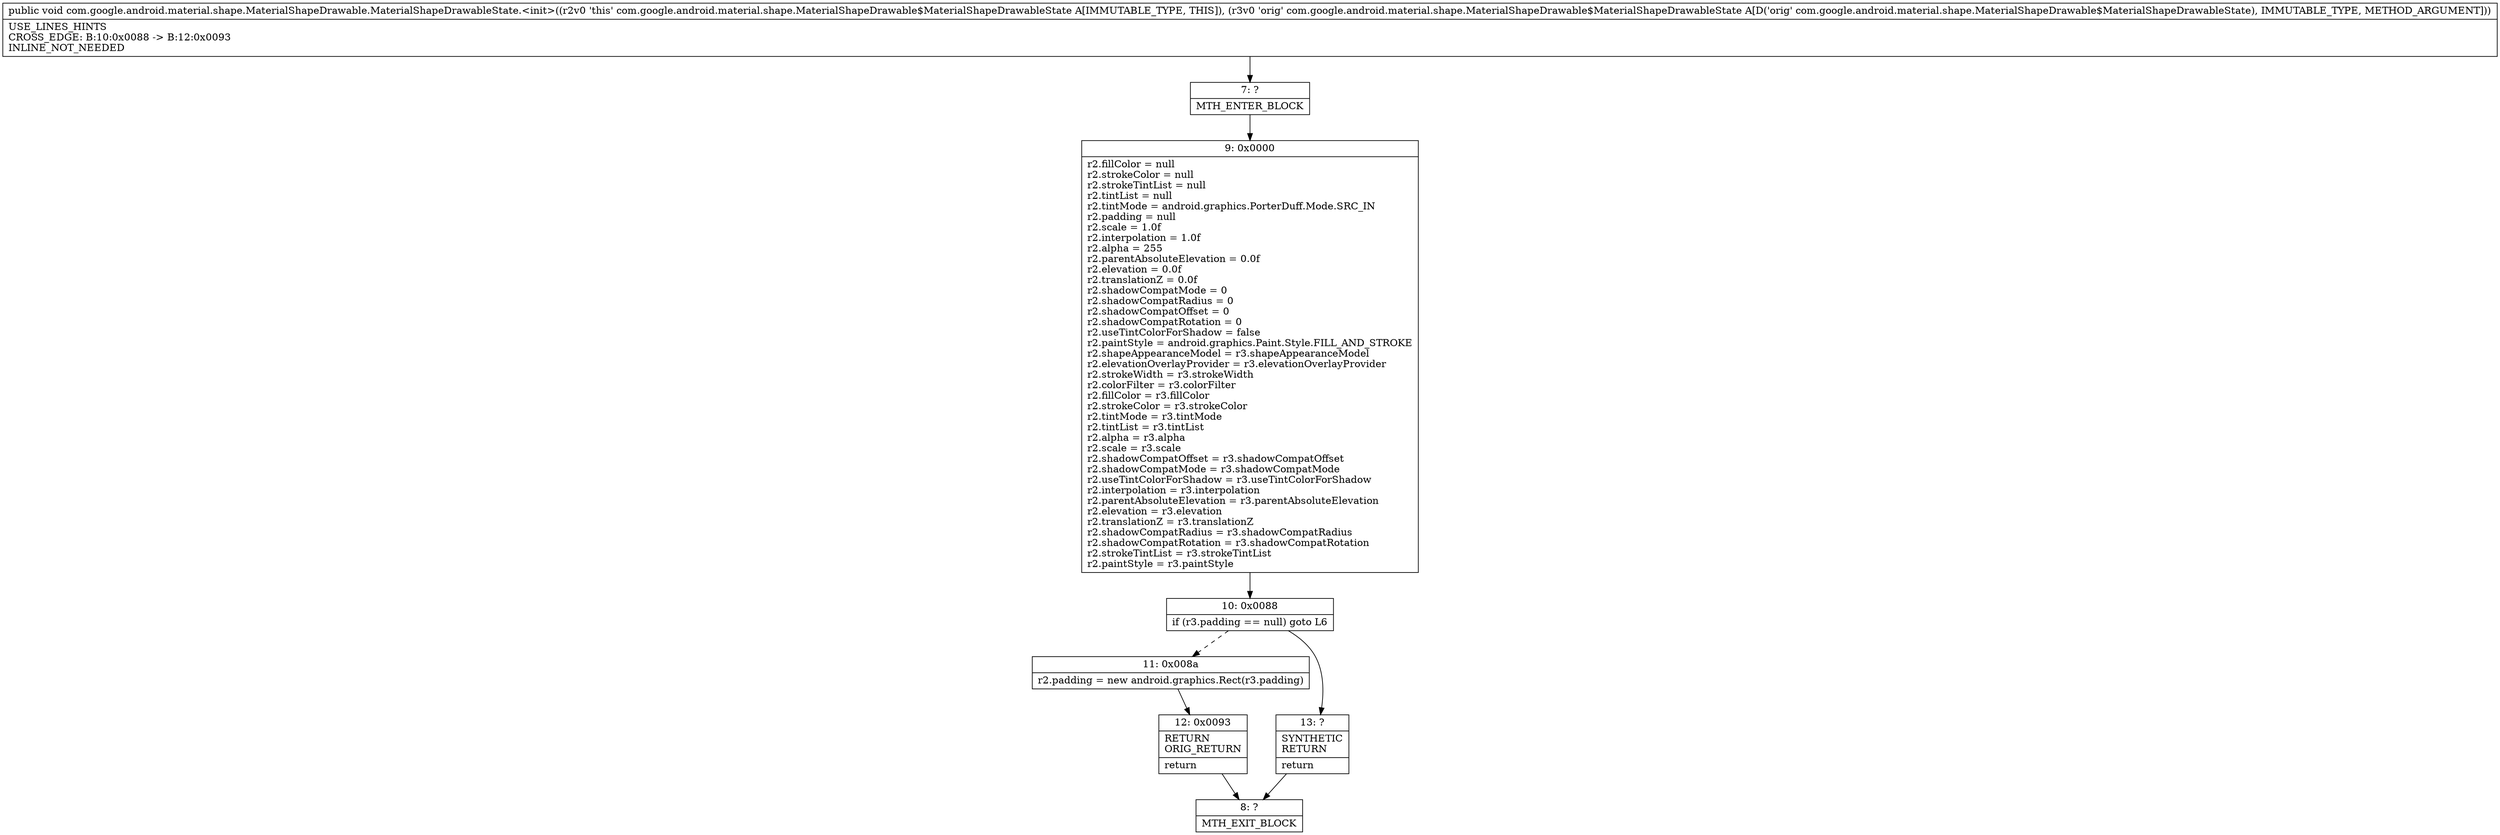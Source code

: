 digraph "CFG forcom.google.android.material.shape.MaterialShapeDrawable.MaterialShapeDrawableState.\<init\>(Lcom\/google\/android\/material\/shape\/MaterialShapeDrawable$MaterialShapeDrawableState;)V" {
Node_7 [shape=record,label="{7\:\ ?|MTH_ENTER_BLOCK\l}"];
Node_9 [shape=record,label="{9\:\ 0x0000|r2.fillColor = null\lr2.strokeColor = null\lr2.strokeTintList = null\lr2.tintList = null\lr2.tintMode = android.graphics.PorterDuff.Mode.SRC_IN\lr2.padding = null\lr2.scale = 1.0f\lr2.interpolation = 1.0f\lr2.alpha = 255\lr2.parentAbsoluteElevation = 0.0f\lr2.elevation = 0.0f\lr2.translationZ = 0.0f\lr2.shadowCompatMode = 0\lr2.shadowCompatRadius = 0\lr2.shadowCompatOffset = 0\lr2.shadowCompatRotation = 0\lr2.useTintColorForShadow = false\lr2.paintStyle = android.graphics.Paint.Style.FILL_AND_STROKE\lr2.shapeAppearanceModel = r3.shapeAppearanceModel\lr2.elevationOverlayProvider = r3.elevationOverlayProvider\lr2.strokeWidth = r3.strokeWidth\lr2.colorFilter = r3.colorFilter\lr2.fillColor = r3.fillColor\lr2.strokeColor = r3.strokeColor\lr2.tintMode = r3.tintMode\lr2.tintList = r3.tintList\lr2.alpha = r3.alpha\lr2.scale = r3.scale\lr2.shadowCompatOffset = r3.shadowCompatOffset\lr2.shadowCompatMode = r3.shadowCompatMode\lr2.useTintColorForShadow = r3.useTintColorForShadow\lr2.interpolation = r3.interpolation\lr2.parentAbsoluteElevation = r3.parentAbsoluteElevation\lr2.elevation = r3.elevation\lr2.translationZ = r3.translationZ\lr2.shadowCompatRadius = r3.shadowCompatRadius\lr2.shadowCompatRotation = r3.shadowCompatRotation\lr2.strokeTintList = r3.strokeTintList\lr2.paintStyle = r3.paintStyle\l}"];
Node_10 [shape=record,label="{10\:\ 0x0088|if (r3.padding == null) goto L6\l}"];
Node_11 [shape=record,label="{11\:\ 0x008a|r2.padding = new android.graphics.Rect(r3.padding)\l}"];
Node_12 [shape=record,label="{12\:\ 0x0093|RETURN\lORIG_RETURN\l|return\l}"];
Node_8 [shape=record,label="{8\:\ ?|MTH_EXIT_BLOCK\l}"];
Node_13 [shape=record,label="{13\:\ ?|SYNTHETIC\lRETURN\l|return\l}"];
MethodNode[shape=record,label="{public void com.google.android.material.shape.MaterialShapeDrawable.MaterialShapeDrawableState.\<init\>((r2v0 'this' com.google.android.material.shape.MaterialShapeDrawable$MaterialShapeDrawableState A[IMMUTABLE_TYPE, THIS]), (r3v0 'orig' com.google.android.material.shape.MaterialShapeDrawable$MaterialShapeDrawableState A[D('orig' com.google.android.material.shape.MaterialShapeDrawable$MaterialShapeDrawableState), IMMUTABLE_TYPE, METHOD_ARGUMENT]))  | USE_LINES_HINTS\lCROSS_EDGE: B:10:0x0088 \-\> B:12:0x0093\lINLINE_NOT_NEEDED\l}"];
MethodNode -> Node_7;Node_7 -> Node_9;
Node_9 -> Node_10;
Node_10 -> Node_11[style=dashed];
Node_10 -> Node_13;
Node_11 -> Node_12;
Node_12 -> Node_8;
Node_13 -> Node_8;
}

